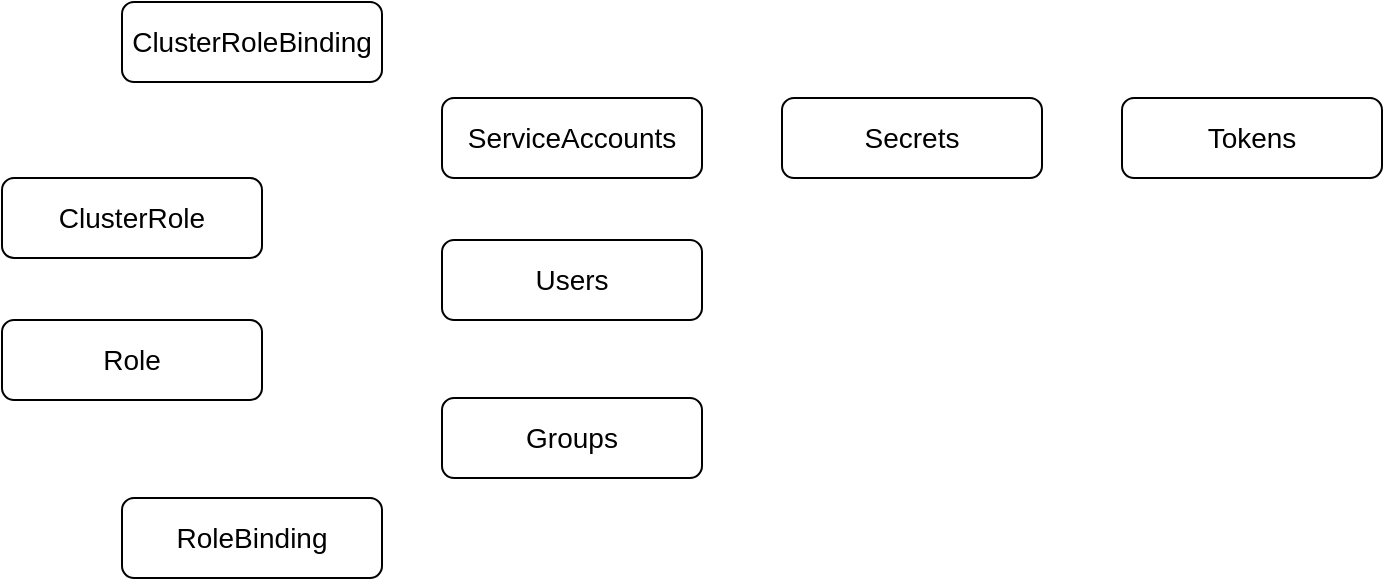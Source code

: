 <mxfile version="10.6.9" type="device"><diagram id="uSROp85JM4SGmyA1FY4l" name="Page-1"><mxGraphModel dx="1058" dy="808" grid="1" gridSize="10" guides="1" tooltips="1" connect="1" arrows="1" fold="1" page="1" pageScale="1" pageWidth="827" pageHeight="1169" math="0" shadow="0"><root><mxCell id="0"/><mxCell id="1" parent="0"/><mxCell id="NbWslLqJkX4p1dOwRxI4-2" value="&lt;font style=&quot;font-size: 14px&quot;&gt;ClusterRoleBinding&lt;/font&gt;" style="rounded=1;whiteSpace=wrap;html=1;" vertex="1" parent="1"><mxGeometry x="140" y="32" width="130" height="40" as="geometry"/></mxCell><mxCell id="NbWslLqJkX4p1dOwRxI4-3" value="&lt;font style=&quot;font-size: 14px&quot;&gt;ClusterRole&lt;/font&gt;&lt;br&gt;" style="rounded=1;whiteSpace=wrap;html=1;" vertex="1" parent="1"><mxGeometry x="80" y="120" width="130" height="40" as="geometry"/></mxCell><mxCell id="NbWslLqJkX4p1dOwRxI4-4" value="&lt;font style=&quot;font-size: 14px&quot;&gt;Role&lt;/font&gt;" style="rounded=1;whiteSpace=wrap;html=1;" vertex="1" parent="1"><mxGeometry x="80" y="191" width="130" height="40" as="geometry"/></mxCell><mxCell id="NbWslLqJkX4p1dOwRxI4-5" value="&lt;font style=&quot;font-size: 14px&quot;&gt;RoleBinding&lt;/font&gt;" style="rounded=1;whiteSpace=wrap;html=1;" vertex="1" parent="1"><mxGeometry x="140" y="280" width="130" height="40" as="geometry"/></mxCell><mxCell id="NbWslLqJkX4p1dOwRxI4-6" value="&lt;font style=&quot;font-size: 14px&quot;&gt;ServiceAccounts&lt;/font&gt;&lt;br&gt;" style="rounded=1;whiteSpace=wrap;html=1;" vertex="1" parent="1"><mxGeometry x="300" y="80" width="130" height="40" as="geometry"/></mxCell><mxCell id="NbWslLqJkX4p1dOwRxI4-7" value="&lt;font style=&quot;font-size: 14px&quot;&gt;Users&lt;/font&gt;&lt;br&gt;" style="rounded=1;whiteSpace=wrap;html=1;" vertex="1" parent="1"><mxGeometry x="300" y="151" width="130" height="40" as="geometry"/></mxCell><mxCell id="NbWslLqJkX4p1dOwRxI4-8" value="&lt;font style=&quot;font-size: 14px&quot;&gt;Groups&lt;/font&gt;&lt;br&gt;" style="rounded=1;whiteSpace=wrap;html=1;" vertex="1" parent="1"><mxGeometry x="300" y="230" width="130" height="40" as="geometry"/></mxCell><mxCell id="NbWslLqJkX4p1dOwRxI4-9" value="&lt;font style=&quot;font-size: 14px&quot;&gt;Secrets&lt;/font&gt;&lt;br&gt;" style="rounded=1;whiteSpace=wrap;html=1;" vertex="1" parent="1"><mxGeometry x="470" y="80" width="130" height="40" as="geometry"/></mxCell><mxCell id="NbWslLqJkX4p1dOwRxI4-10" value="&lt;font style=&quot;font-size: 14px&quot;&gt;Tokens&lt;/font&gt;&lt;br&gt;" style="rounded=1;whiteSpace=wrap;html=1;" vertex="1" parent="1"><mxGeometry x="640" y="80" width="130" height="40" as="geometry"/></mxCell></root></mxGraphModel></diagram></mxfile>
